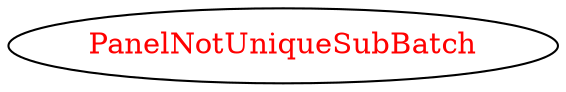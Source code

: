 digraph dependencyGraph {
 concentrate=true;
 ranksep="2.0";
 rankdir="LR"; 
 splines="ortho";
"PanelNotUniqueSubBatch" [fontcolor="red"];
}